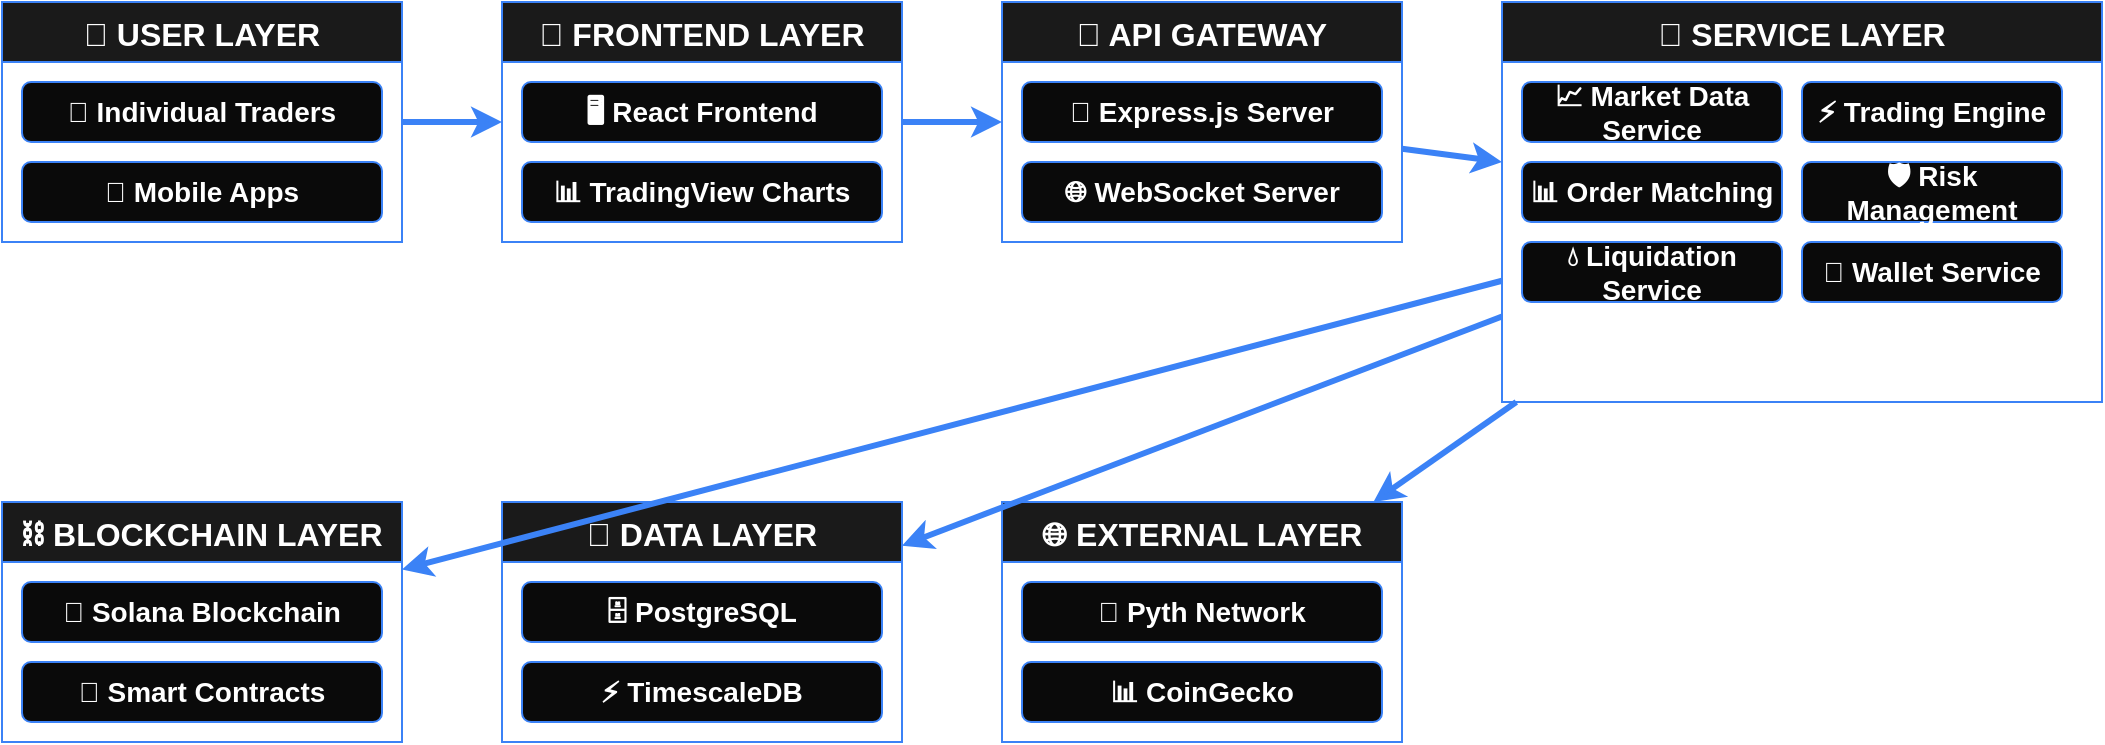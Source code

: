 <?xml version="1.0" encoding="UTF-8"?>
<mxfile version="22.1.16" type="device">
  <diagram name="QuantDesk Architecture" id="architecture-diagram">
    <mxGraphModel dx="1422" dy="794" grid="1" gridSize="10" guides="1" tooltips="1" connect="1" arrows="1" fold="1" page="1" pageScale="1" pageWidth="1169" pageHeight="827" math="0" shadow="0">
      <root>
        <mxCell id="0" />
        <mxCell id="1" parent="0" />
        
        <!-- User Layer -->
        <mxCell id="user-layer" value="👥 USER LAYER" style="swimlane;fontStyle=1;align=center;verticalAlign=top;childLayout=stackLayout;horizontal=1;startSize=30;horizontalStack=0;resizeParent=1;resizeParentMax=0;resizeLast=0;collapsible=1;marginBottom=0;fillColor=#1a1a1a;strokeColor=#3b82f6;fontColor=#ffffff;fontSize=16;fontStyle=1;" vertex="1" parent="1">
          <mxGeometry x="50" y="50" width="200" height="120" as="geometry" />
        </mxCell>
        <mxCell id="user1" value="👤 Individual Traders" style="rounded=1;whiteSpace=wrap;html=1;fillColor=#0a0a0a;strokeColor=#3b82f6;fontColor=#ffffff;fontSize=14;fontStyle=1;" vertex="1" parent="user-layer">
          <mxGeometry x="10" y="40" width="180" height="30" as="geometry" />
        </mxCell>
        <mxCell id="user2" value="📱 Mobile Apps" style="rounded=1;whiteSpace=wrap;html=1;fillColor=#0a0a0a;strokeColor=#3b82f6;fontColor=#ffffff;fontSize=14;fontStyle=1;" vertex="1" parent="user-layer">
          <mxGeometry x="10" y="80" width="180" height="30" as="geometry" />
        </mxCell>

        <!-- Frontend Layer -->
        <mxCell id="frontend-layer" value="🎨 FRONTEND LAYER" style="swimlane;fontStyle=1;align=center;verticalAlign=top;childLayout=stackLayout;horizontal=1;startSize=30;horizontalStack=0;resizeParent=1;resizeParentMax=0;resizeLast=0;collapsible=1;marginBottom=0;fillColor=#1a1a1a;strokeColor=#3b82f6;fontColor=#ffffff;fontSize=16;fontStyle=1;" vertex="1" parent="1">
          <mxGeometry x="300" y="50" width="200" height="120" as="geometry" />
        </mxCell>
        <mxCell id="frontend1" value="🖥️ React Frontend" style="rounded=1;whiteSpace=wrap;html=1;fillColor=#0a0a0a;strokeColor=#3b82f6;fontColor=#ffffff;fontSize=14;fontStyle=1;" vertex="1" parent="frontend-layer">
          <mxGeometry x="10" y="40" width="180" height="30" as="geometry" />
        </mxCell>
        <mxCell id="frontend2" value="📊 TradingView Charts" style="rounded=1;whiteSpace=wrap;html=1;fillColor=#0a0a0a;strokeColor=#3b82f6;fontColor=#ffffff;fontSize=14;fontStyle=1;" vertex="1" parent="frontend-layer">
          <mxGeometry x="10" y="80" width="180" height="30" as="geometry" />
        </mxCell>

        <!-- API Gateway -->
        <mxCell id="api-gateway" value="🚀 API GATEWAY" style="swimlane;fontStyle=1;align=center;verticalAlign=top;childLayout=stackLayout;horizontal=1;startSize=30;horizontalStack=0;resizeParent=1;resizeParentMax=0;resizeLast=0;collapsible=1;marginBottom=0;fillColor=#1a1a1a;strokeColor=#3b82f6;fontColor=#ffffff;fontSize=16;fontStyle=1;" vertex="1" parent="1">
          <mxGeometry x="550" y="50" width="200" height="120" as="geometry" />
        </mxCell>
        <mxCell id="api1" value="🔐 Express.js Server" style="rounded=1;whiteSpace=wrap;html=1;fillColor=#0a0a0a;strokeColor=#3b82f6;fontColor=#ffffff;fontSize=14;fontStyle=1;" vertex="1" parent="api-gateway">
          <mxGeometry x="10" y="40" width="180" height="30" as="geometry" />
        </mxCell>
        <mxCell id="api2" value="🌐 WebSocket Server" style="rounded=1;whiteSpace=wrap;html=1;fillColor=#0a0a0a;strokeColor=#3b82f6;fontColor=#ffffff;fontSize=14;fontStyle=1;" vertex="1" parent="api-gateway">
          <mxGeometry x="10" y="80" width="180" height="30" as="geometry" />
        </mxCell>

        <!-- Service Layer -->
        <mxCell id="service-layer" value="🔧 SERVICE LAYER" style="swimlane;fontStyle=1;align=center;verticalAlign=top;childLayout=stackLayout;horizontal=1;startSize=30;horizontalStack=0;resizeParent=1;resizeParentMax=0;resizeLast=0;collapsible=1;marginBottom=0;fillColor=#1a1a1a;strokeColor=#3b82f6;fontColor=#ffffff;fontSize=16;fontStyle=1;" vertex="1" parent="1">
          <mxGeometry x="800" y="50" width="300" height="200" as="geometry" />
        </mxCell>
        <mxCell id="service1" value="📈 Market Data Service" style="rounded=1;whiteSpace=wrap;html=1;fillColor=#0a0a0a;strokeColor=#3b82f6;fontColor=#ffffff;fontSize=14;fontStyle=1;" vertex="1" parent="service-layer">
          <mxGeometry x="10" y="40" width="130" height="30" as="geometry" />
        </mxCell>
        <mxCell id="service2" value="⚡ Trading Engine" style="rounded=1;whiteSpace=wrap;html=1;fillColor=#0a0a0a;strokeColor=#3b82f6;fontColor=#ffffff;fontSize=14;fontStyle=1;" vertex="1" parent="service-layer">
          <mxGeometry x="150" y="40" width="130" height="30" as="geometry" />
        </mxCell>
        <mxCell id="service3" value="📊 Order Matching" style="rounded=1;whiteSpace=wrap;html=1;fillColor=#0a0a0a;strokeColor=#3b82f6;fontColor=#ffffff;fontSize=14;fontStyle=1;" vertex="1" parent="service-layer">
          <mxGeometry x="10" y="80" width="130" height="30" as="geometry" />
        </mxCell>
        <mxCell id="service4" value="🛡️ Risk Management" style="rounded=1;whiteSpace=wrap;html=1;fillColor=#0a0a0a;strokeColor=#3b82f6;fontColor=#ffffff;fontSize=14;fontStyle=1;" vertex="1" parent="service-layer">
          <mxGeometry x="150" y="80" width="130" height="30" as="geometry" />
        </mxCell>
        <mxCell id="service5" value="💧 Liquidation Service" style="rounded=1;whiteSpace=wrap;html=1;fillColor=#0a0a0a;strokeColor=#3b82f6;fontColor=#ffffff;fontSize=14;fontStyle=1;" vertex="1" parent="service-layer">
          <mxGeometry x="10" y="120" width="130" height="30" as="geometry" />
        </mxCell>
        <mxCell id="service6" value="🔗 Wallet Service" style="rounded=1;whiteSpace=wrap;html=1;fillColor=#0a0a0a;strokeColor=#3b82f6;fontColor=#ffffff;fontSize=14;fontStyle=1;" vertex="1" parent="service-layer">
          <mxGeometry x="150" y="120" width="130" height="30" as="geometry" />
        </mxCell>

        <!-- Blockchain Layer -->
        <mxCell id="blockchain-layer" value="⛓️ BLOCKCHAIN LAYER" style="swimlane;fontStyle=1;align=center;verticalAlign=top;childLayout=stackLayout;horizontal=1;startSize=30;horizontalStack=0;resizeParent=1;resizeParentMax=0;resizeLast=0;collapsible=1;marginBottom=0;fillColor=#1a1a1a;strokeColor=#3b82f6;fontColor=#ffffff;fontSize=16;fontStyle=1;" vertex="1" parent="1">
          <mxGeometry x="50" y="300" width="200" height="120" as="geometry" />
        </mxCell>
        <mxCell id="blockchain1" value="🔗 Solana Blockchain" style="rounded=1;whiteSpace=wrap;html=1;fillColor=#0a0a0a;strokeColor=#3b82f6;fontColor=#ffffff;fontSize=14;fontStyle=1;" vertex="1" parent="blockchain-layer">
          <mxGeometry x="10" y="40" width="180" height="30" as="geometry" />
        </mxCell>
        <mxCell id="blockchain2" value="📜 Smart Contracts" style="rounded=1;whiteSpace=wrap;html=1;fillColor=#0a0a0a;strokeColor=#3b82f6;fontColor=#ffffff;fontSize=14;fontStyle=1;" vertex="1" parent="blockchain-layer">
          <mxGeometry x="10" y="80" width="180" height="30" as="geometry" />
        </mxCell>

        <!-- Data Layer -->
        <mxCell id="data-layer" value="💾 DATA LAYER" style="swimlane;fontStyle=1;align=center;verticalAlign=top;childLayout=stackLayout;horizontal=1;startSize=30;horizontalStack=0;resizeParent=1;resizeParentMax=0;resizeLast=0;collapsible=1;marginBottom=0;fillColor=#1a1a1a;strokeColor=#3b82f6;fontColor=#ffffff;fontSize=16;fontStyle=1;" vertex="1" parent="1">
          <mxGeometry x="300" y="300" width="200" height="120" as="geometry" />
        </mxCell>
        <mxCell id="data1" value="🗄️ PostgreSQL" style="rounded=1;whiteSpace=wrap;html=1;fillColor=#0a0a0a;strokeColor=#3b82f6;fontColor=#ffffff;fontSize=14;fontStyle=1;" vertex="1" parent="data-layer">
          <mxGeometry x="10" y="40" width="180" height="30" as="geometry" />
        </mxCell>
        <mxCell id="data2" value="⚡ TimescaleDB" style="rounded=1;whiteSpace=wrap;html=1;fillColor=#0a0a0a;strokeColor=#3b82f6;fontColor=#ffffff;fontSize=14;fontStyle=1;" vertex="1" parent="data-layer">
          <mxGeometry x="10" y="80" width="180" height="30" as="geometry" />
        </mxCell>

        <!-- External Layer -->
        <mxCell id="external-layer" value="🌐 EXTERNAL LAYER" style="swimlane;fontStyle=1;align=center;verticalAlign=top;childLayout=stackLayout;horizontal=1;startSize=30;horizontalStack=0;resizeParent=1;resizeParentMax=0;resizeLast=0;collapsible=1;marginBottom=0;fillColor=#1a1a1a;strokeColor=#3b82f6;fontColor=#ffffff;fontSize=16;fontStyle=1;" vertex="1" parent="1">
          <mxGeometry x="550" y="300" width="200" height="120" as="geometry" />
        </mxCell>
        <mxCell id="external1" value="🔮 Pyth Network" style="rounded=1;whiteSpace=wrap;html=1;fillColor=#0a0a0a;strokeColor=#3b82f6;fontColor=#ffffff;fontSize=14;fontStyle=1;" vertex="1" parent="external-layer">
          <mxGeometry x="10" y="40" width="180" height="30" as="geometry" />
        </mxCell>
        <mxCell id="external2" value="📊 CoinGecko" style="rounded=1;whiteSpace=wrap;html=1;fillColor=#0a0a0a;strokeColor=#3b82f6;fontColor=#ffffff;fontSize=14;fontStyle=1;" vertex="1" parent="external-layer">
          <mxGeometry x="10" y="80" width="180" height="30" as="geometry" />
        </mxCell>

        <!-- Connections -->
        <mxCell id="conn1" value="" style="endArrow=classic;html=1;rounded=0;strokeColor=#3b82f6;strokeWidth=3;" edge="1" parent="1" source="user-layer" target="frontend-layer">
          <mxGeometry width="50" height="50" relative="1" as="geometry">
            <mxPoint x="250" y="110" as="sourcePoint" />
            <mxPoint x="300" y="110" as="targetPoint" />
          </mxGeometry>
        </mxCell>
        <mxCell id="conn2" value="" style="endArrow=classic;html=1;rounded=0;strokeColor=#3b82f6;strokeWidth=3;" edge="1" parent="1" source="frontend-layer" target="api-gateway">
          <mxGeometry width="50" height="50" relative="1" as="geometry">
            <mxPoint x="500" y="110" as="sourcePoint" />
            <mxPoint x="550" y="110" as="targetPoint" />
          </mxGeometry>
        </mxCell>
        <mxCell id="conn3" value="" style="endArrow=classic;html=1;rounded=0;strokeColor=#3b82f6;strokeWidth=3;" edge="1" parent="1" source="api-gateway" target="service-layer">
          <mxGeometry width="50" height="50" relative="1" as="geometry">
            <mxPoint x="750" y="110" as="sourcePoint" />
            <mxPoint x="800" y="110" as="targetPoint" />
          </mxGeometry>
        </mxCell>
        <mxCell id="conn4" value="" style="endArrow=classic;html=1;rounded=0;strokeColor=#3b82f6;strokeWidth=3;" edge="1" parent="1" source="service-layer" target="blockchain-layer">
          <mxGeometry width="50" height="50" relative="1" as="geometry">
            <mxPoint x="800" y="250" as="sourcePoint" />
            <mxPoint x="150" y="300" as="targetPoint" />
          </mxGeometry>
        </mxCell>
        <mxCell id="conn5" value="" style="endArrow=classic;html=1;rounded=0;strokeColor=#3b82f6;strokeWidth=3;" edge="1" parent="1" source="service-layer" target="data-layer">
          <mxGeometry width="50" height="50" relative="1" as="geometry">
            <mxPoint x="800" y="250" as="sourcePoint" />
            <mxPoint x="400" y="300" as="targetPoint" />
          </mxGeometry>
        </mxCell>
        <mxCell id="conn6" value="" style="endArrow=classic;html=1;rounded=0;strokeColor=#3b82f6;strokeWidth=3;" edge="1" parent="1" source="service-layer" target="external-layer">
          <mxGeometry width="50" height="50" relative="1" as="geometry">
            <mxPoint x="800" y="250" as="sourcePoint" />
            <mxPoint x="650" y="300" as="targetPoint" />
          </mxGeometry>
        </mxCell>

      </root>
    </mxGraphModel>
  </diagram>
</mxfile>
